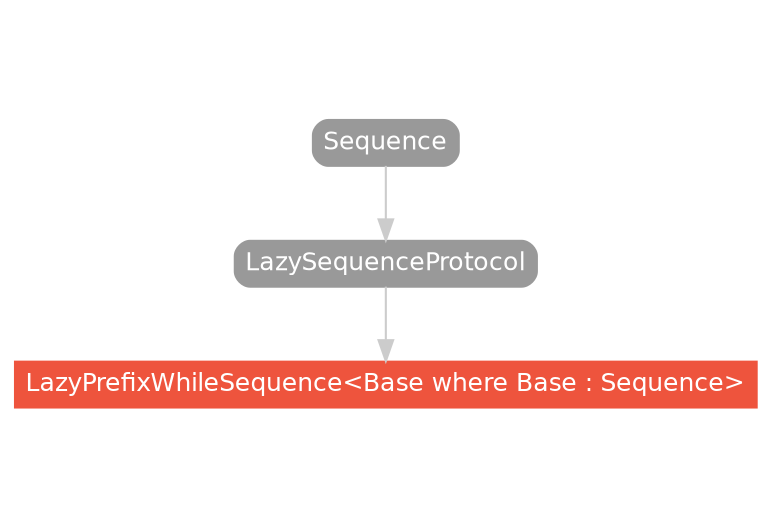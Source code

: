 strict digraph "LazyPrefixWhileSequence<Base where Base : Sequence> - Type Hierarchy - SwiftDoc.org" {
    pad="0.1,0.8"
    node [shape=box, style="filled,rounded", color="#999999", fillcolor="#999999", fontcolor=white, fontname=Helvetica, fontnames="Helvetica,sansserif", fontsize=12, margin="0.07,0.05", height="0.3"]
    edge [color="#cccccc"]
    "LazyPrefixWhileSequence<Base where Base : Sequence>" [URL="/type/LazyPrefixWhileSequence/", style="filled", fillcolor="#ee543d", color="#ee543d"]
    "LazySequenceProtocol" [URL="/protocol/LazySequenceProtocol/hierarchy/"]
    "Sequence" [URL="/protocol/Sequence/hierarchy/"]    "LazySequenceProtocol" -> "LazyPrefixWhileSequence<Base where Base : Sequence>"
    "Sequence" -> "LazySequenceProtocol"
    subgraph Types {
        rank = max; "LazyPrefixWhileSequence<Base where Base : Sequence>";
    }
}